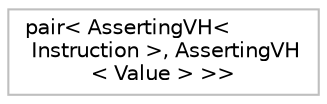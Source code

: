digraph "Graphical Class Hierarchy"
{
 // LATEX_PDF_SIZE
  bgcolor="transparent";
  edge [fontname="Helvetica",fontsize="10",labelfontname="Helvetica",labelfontsize="10"];
  node [fontname="Helvetica",fontsize="10",shape=record];
  rankdir="LR";
  Node0 [label="pair\< AssertingVH\<\l Instruction \>, AssertingVH\l\< Value \> \>\>",height=0.2,width=0.4,color="grey75",tooltip=" "];
}
